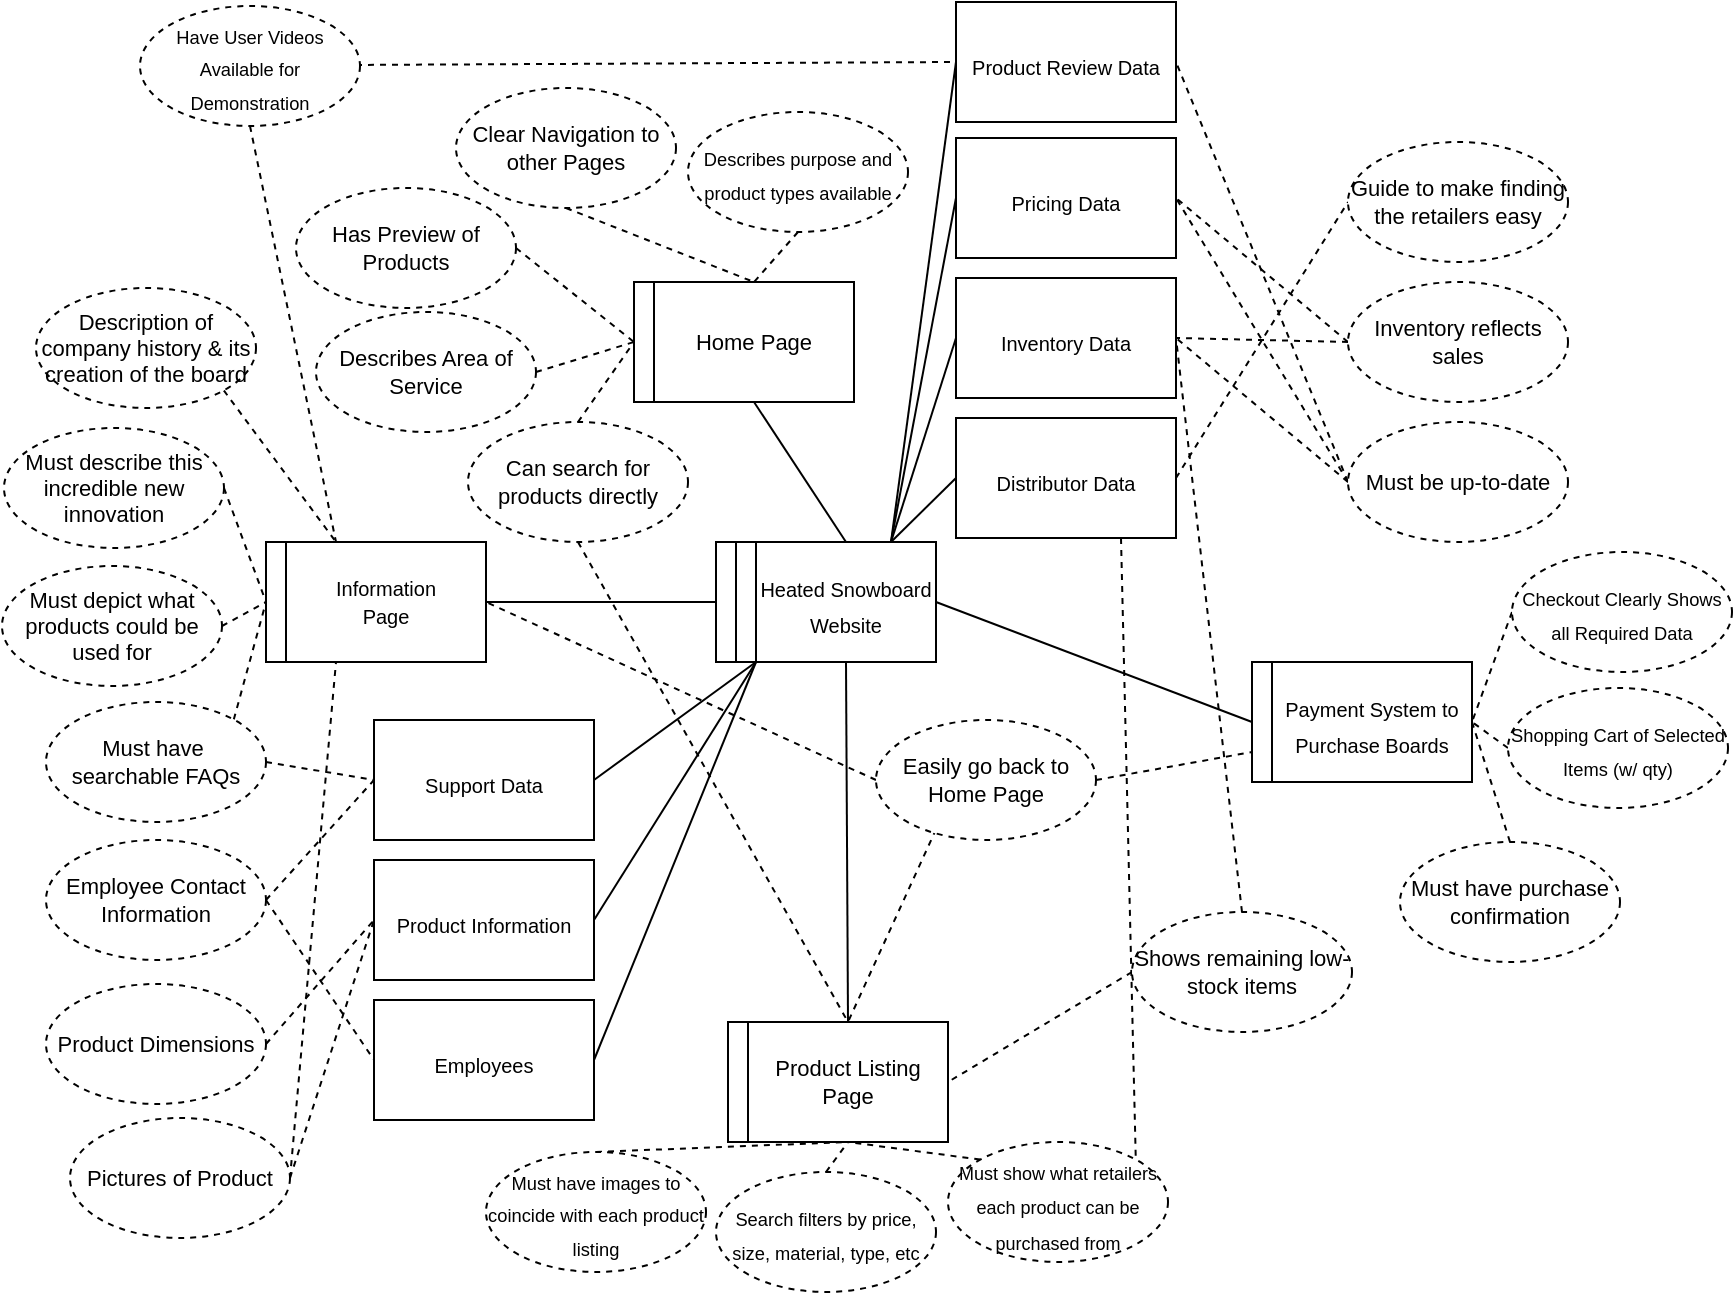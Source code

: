 <mxfile version="26.0.15">
  <diagram name="Page-1" id="lr8_SzBzBFHJfPRDEAPD">
    <mxGraphModel grid="1" page="1" gridSize="10" guides="1" tooltips="1" connect="1" arrows="1" fold="1" pageScale="1" pageWidth="1100" pageHeight="850" math="0" shadow="0">
      <root>
        <mxCell id="0" />
        <mxCell id="1" parent="0" />
        <mxCell id="k-zIVktK9qm5t0gEnDsm-25" style="edgeStyle=none;shape=connector;rounded=1;orthogonalLoop=1;jettySize=auto;html=1;exitX=1;exitY=0.5;exitDx=0;exitDy=0;entryX=0;entryY=0.75;entryDx=0;entryDy=0;strokeColor=default;align=center;verticalAlign=middle;fontFamily=Helvetica;fontSize=11;fontColor=default;labelBackgroundColor=default;startFill=0;endArrow=none;dashed=1;" edge="1" parent="1" source="k-zIVktK9qm5t0gEnDsm-23" target="_MLW9OprekjvhdU2Xitj-36">
          <mxGeometry relative="1" as="geometry" />
        </mxCell>
        <mxCell id="k-zIVktK9qm5t0gEnDsm-26" style="edgeStyle=none;shape=connector;rounded=1;orthogonalLoop=1;jettySize=auto;html=1;exitX=0.5;exitY=0;exitDx=0;exitDy=0;entryX=0.5;entryY=0;entryDx=0;entryDy=0;strokeColor=default;align=center;verticalAlign=middle;fontFamily=Helvetica;fontSize=11;fontColor=default;labelBackgroundColor=default;startFill=0;endArrow=none;dashed=1;" edge="1" parent="1" source="k-zIVktK9qm5t0gEnDsm-23" target="_MLW9OprekjvhdU2Xitj-61">
          <mxGeometry relative="1" as="geometry" />
        </mxCell>
        <mxCell id="_MLW9OprekjvhdU2Xitj-11" value="" style="group" vertex="1" connectable="0" parent="1">
          <mxGeometry x="450" y="385" width="110" height="60" as="geometry" />
        </mxCell>
        <mxCell id="_MLW9OprekjvhdU2Xitj-12" value="" style="rounded=0;whiteSpace=wrap;html=1;" vertex="1" parent="_MLW9OprekjvhdU2Xitj-11">
          <mxGeometry width="110" height="60" as="geometry" />
        </mxCell>
        <mxCell id="_MLW9OprekjvhdU2Xitj-13" value="" style="endArrow=none;html=1;rounded=0;entryX=0.102;entryY=0.006;entryDx=0;entryDy=0;entryPerimeter=0;exitX=0.102;exitY=1.001;exitDx=0;exitDy=0;exitPerimeter=0;" edge="1" parent="_MLW9OprekjvhdU2Xitj-11">
          <mxGeometry width="50" height="50" relative="1" as="geometry">
            <mxPoint x="10.0" y="59.7" as="sourcePoint" />
            <mxPoint x="10.0" as="targetPoint" />
          </mxGeometry>
        </mxCell>
        <mxCell id="_MLW9OprekjvhdU2Xitj-14" value="" style="endArrow=none;html=1;rounded=0;entryX=0.102;entryY=0.006;entryDx=0;entryDy=0;entryPerimeter=0;exitX=0.102;exitY=1.001;exitDx=0;exitDy=0;exitPerimeter=0;" edge="1" parent="_MLW9OprekjvhdU2Xitj-11">
          <mxGeometry width="50" height="50" relative="1" as="geometry">
            <mxPoint x="20" y="60.0" as="sourcePoint" />
            <mxPoint x="20" y="0.3" as="targetPoint" />
          </mxGeometry>
        </mxCell>
        <mxCell id="_MLW9OprekjvhdU2Xitj-15" value="&lt;sub&gt;Heated Snowboard Website&lt;/sub&gt;" style="rounded=0;whiteSpace=wrap;html=1;" vertex="1" parent="_MLW9OprekjvhdU2Xitj-11">
          <mxGeometry x="20" width="90" height="60" as="geometry" />
        </mxCell>
        <mxCell id="_MLW9OprekjvhdU2Xitj-27" value="&lt;sub&gt;Inventory Data&lt;/sub&gt;" style="whiteSpace=wrap;html=1;" vertex="1" parent="1">
          <mxGeometry x="570" y="253" width="110" height="60" as="geometry" />
        </mxCell>
        <mxCell id="_MLW9OprekjvhdU2Xitj-41" style="edgeStyle=none;shape=connector;rounded=1;orthogonalLoop=1;jettySize=auto;html=1;exitX=0;exitY=0.5;exitDx=0;exitDy=0;entryX=0.75;entryY=0;entryDx=0;entryDy=0;strokeColor=default;align=center;verticalAlign=middle;fontFamily=Helvetica;fontSize=11;fontColor=default;labelBackgroundColor=default;startFill=0;endArrow=none;" edge="1" parent="1" source="_MLW9OprekjvhdU2Xitj-28" target="_MLW9OprekjvhdU2Xitj-15">
          <mxGeometry relative="1" as="geometry" />
        </mxCell>
        <mxCell id="_MLW9OprekjvhdU2Xitj-28" value="&lt;sub&gt;Pricing Data&lt;/sub&gt;" style="whiteSpace=wrap;html=1;" vertex="1" parent="1">
          <mxGeometry x="570" y="183" width="110" height="60" as="geometry" />
        </mxCell>
        <mxCell id="_MLW9OprekjvhdU2Xitj-42" style="edgeStyle=none;shape=connector;rounded=1;orthogonalLoop=1;jettySize=auto;html=1;exitX=0;exitY=0.5;exitDx=0;exitDy=0;strokeColor=default;align=center;verticalAlign=middle;fontFamily=Helvetica;fontSize=11;fontColor=default;labelBackgroundColor=default;startFill=0;endArrow=none;entryX=0.75;entryY=0;entryDx=0;entryDy=0;" edge="1" parent="1" source="_MLW9OprekjvhdU2Xitj-29" target="_MLW9OprekjvhdU2Xitj-15">
          <mxGeometry relative="1" as="geometry">
            <mxPoint x="500" y="305" as="targetPoint" />
          </mxGeometry>
        </mxCell>
        <mxCell id="k-zIVktK9qm5t0gEnDsm-35" style="edgeStyle=none;shape=connector;rounded=1;orthogonalLoop=1;jettySize=auto;html=1;exitX=1;exitY=0.5;exitDx=0;exitDy=0;entryX=0;entryY=0.5;entryDx=0;entryDy=0;dashed=1;strokeColor=default;align=center;verticalAlign=middle;fontFamily=Helvetica;fontSize=11;fontColor=default;labelBackgroundColor=default;startFill=0;endArrow=none;" edge="1" parent="1" source="_MLW9OprekjvhdU2Xitj-29" target="k-zIVktK9qm5t0gEnDsm-34">
          <mxGeometry relative="1" as="geometry" />
        </mxCell>
        <mxCell id="A1eDE73XjAWr7Try5UQF-4" style="edgeStyle=none;shape=connector;rounded=1;orthogonalLoop=1;jettySize=auto;html=1;exitX=0.75;exitY=1;exitDx=0;exitDy=0;entryX=1;entryY=0;entryDx=0;entryDy=0;dashed=1;strokeColor=default;align=center;verticalAlign=middle;fontFamily=Helvetica;fontSize=11;fontColor=default;labelBackgroundColor=default;startFill=0;endArrow=none;" edge="1" parent="1" source="_MLW9OprekjvhdU2Xitj-29" target="A1eDE73XjAWr7Try5UQF-1">
          <mxGeometry relative="1" as="geometry" />
        </mxCell>
        <mxCell id="_MLW9OprekjvhdU2Xitj-29" value="&lt;sub&gt;Distributor Data&lt;/sub&gt;" style="whiteSpace=wrap;html=1;" vertex="1" parent="1">
          <mxGeometry x="570" y="323" width="110" height="60" as="geometry" />
        </mxCell>
        <mxCell id="_MLW9OprekjvhdU2Xitj-43" style="edgeStyle=none;shape=connector;rounded=1;orthogonalLoop=1;jettySize=auto;html=1;exitX=0;exitY=0.5;exitDx=0;exitDy=0;strokeColor=default;align=center;verticalAlign=middle;fontFamily=Helvetica;fontSize=11;fontColor=default;labelBackgroundColor=default;startFill=0;endArrow=none;entryX=0.75;entryY=0;entryDx=0;entryDy=0;" edge="1" parent="1" source="_MLW9OprekjvhdU2Xitj-30" target="_MLW9OprekjvhdU2Xitj-15">
          <mxGeometry relative="1" as="geometry">
            <mxPoint x="510" y="365" as="targetPoint" />
          </mxGeometry>
        </mxCell>
        <mxCell id="_MLW9OprekjvhdU2Xitj-30" value="&lt;sub&gt;Product Review Data&lt;/sub&gt;" style="whiteSpace=wrap;html=1;" vertex="1" parent="1">
          <mxGeometry x="570" y="115" width="110" height="60" as="geometry" />
        </mxCell>
        <mxCell id="_MLW9OprekjvhdU2Xitj-44" style="edgeStyle=none;shape=connector;rounded=1;orthogonalLoop=1;jettySize=auto;html=1;exitX=1;exitY=0.5;exitDx=0;exitDy=0;entryX=0;entryY=1;entryDx=0;entryDy=0;strokeColor=default;align=center;verticalAlign=middle;fontFamily=Helvetica;fontSize=11;fontColor=default;labelBackgroundColor=default;startFill=0;endArrow=none;" edge="1" parent="1" source="_MLW9OprekjvhdU2Xitj-31" target="_MLW9OprekjvhdU2Xitj-15">
          <mxGeometry relative="1" as="geometry" />
        </mxCell>
        <mxCell id="_MLW9OprekjvhdU2Xitj-31" value="&lt;sub&gt;Employees&lt;/sub&gt;" style="whiteSpace=wrap;html=1;" vertex="1" parent="1">
          <mxGeometry x="279" y="614" width="110" height="60" as="geometry" />
        </mxCell>
        <mxCell id="_MLW9OprekjvhdU2Xitj-64" style="edgeStyle=none;shape=connector;rounded=1;orthogonalLoop=1;jettySize=auto;html=1;exitX=1;exitY=0.5;exitDx=0;exitDy=0;entryX=0;entryY=1;entryDx=0;entryDy=0;strokeColor=default;align=center;verticalAlign=middle;fontFamily=Helvetica;fontSize=11;fontColor=default;labelBackgroundColor=default;startFill=0;endArrow=none;" edge="1" parent="1" source="_MLW9OprekjvhdU2Xitj-32" target="_MLW9OprekjvhdU2Xitj-15">
          <mxGeometry relative="1" as="geometry" />
        </mxCell>
        <mxCell id="_MLW9OprekjvhdU2Xitj-32" value="&lt;sub&gt;Product Information&lt;/sub&gt;" style="whiteSpace=wrap;html=1;" vertex="1" parent="1">
          <mxGeometry x="279" y="544" width="110" height="60" as="geometry" />
        </mxCell>
        <mxCell id="_MLW9OprekjvhdU2Xitj-65" style="edgeStyle=none;shape=connector;rounded=1;orthogonalLoop=1;jettySize=auto;html=1;exitX=1;exitY=0.5;exitDx=0;exitDy=0;entryX=0;entryY=1;entryDx=0;entryDy=0;strokeColor=default;align=center;verticalAlign=middle;fontFamily=Helvetica;fontSize=11;fontColor=default;labelBackgroundColor=default;startFill=0;endArrow=none;" edge="1" parent="1" source="_MLW9OprekjvhdU2Xitj-33" target="_MLW9OprekjvhdU2Xitj-15">
          <mxGeometry relative="1" as="geometry" />
        </mxCell>
        <mxCell id="_MLW9OprekjvhdU2Xitj-33" value="&lt;sub&gt;Support Data&lt;/sub&gt;" style="whiteSpace=wrap;html=1;" vertex="1" parent="1">
          <mxGeometry x="279" y="474" width="110" height="60" as="geometry" />
        </mxCell>
        <mxCell id="_MLW9OprekjvhdU2Xitj-35" value="" style="group" vertex="1" connectable="0" parent="1">
          <mxGeometry x="718" y="445" width="110" height="60" as="geometry" />
        </mxCell>
        <mxCell id="_MLW9OprekjvhdU2Xitj-36" value="" style="rounded=0;whiteSpace=wrap;html=1;" vertex="1" parent="_MLW9OprekjvhdU2Xitj-35">
          <mxGeometry width="110" height="60" as="geometry" />
        </mxCell>
        <mxCell id="_MLW9OprekjvhdU2Xitj-37" value="" style="endArrow=none;html=1;rounded=0;entryX=0.102;entryY=0.006;entryDx=0;entryDy=0;entryPerimeter=0;exitX=0.102;exitY=1.001;exitDx=0;exitDy=0;exitPerimeter=0;" edge="1" parent="_MLW9OprekjvhdU2Xitj-35">
          <mxGeometry width="50" height="50" relative="1" as="geometry">
            <mxPoint x="10.0" y="59.7" as="sourcePoint" />
            <mxPoint x="10.0" as="targetPoint" />
          </mxGeometry>
        </mxCell>
        <mxCell id="_MLW9OprekjvhdU2Xitj-38" value="&lt;sub&gt;Payment System to Purchase Boards&lt;/sub&gt;" style="whiteSpace=wrap;html=1;" vertex="1" parent="_MLW9OprekjvhdU2Xitj-35">
          <mxGeometry x="10" width="100" height="60" as="geometry" />
        </mxCell>
        <mxCell id="_MLW9OprekjvhdU2Xitj-40" style="shape=connector;rounded=1;orthogonalLoop=1;jettySize=auto;html=1;exitX=0.75;exitY=0;exitDx=0;exitDy=0;entryX=0;entryY=0.5;entryDx=0;entryDy=0;strokeColor=default;align=center;verticalAlign=middle;fontFamily=Helvetica;fontSize=11;fontColor=default;labelBackgroundColor=default;startFill=0;endArrow=none;" edge="1" parent="1" source="_MLW9OprekjvhdU2Xitj-15" target="_MLW9OprekjvhdU2Xitj-27">
          <mxGeometry relative="1" as="geometry" />
        </mxCell>
        <mxCell id="_MLW9OprekjvhdU2Xitj-46" value="" style="group;fontFamily=Helvetica;fontSize=11;fontColor=default;labelBackgroundColor=default;" vertex="1" connectable="0" parent="1">
          <mxGeometry x="225" y="385" width="110" height="60" as="geometry" />
        </mxCell>
        <mxCell id="_MLW9OprekjvhdU2Xitj-47" value="" style="rounded=0;whiteSpace=wrap;html=1;fontFamily=Helvetica;fontSize=11;fontColor=default;labelBackgroundColor=default;" vertex="1" parent="_MLW9OprekjvhdU2Xitj-46">
          <mxGeometry width="110" height="60" as="geometry" />
        </mxCell>
        <mxCell id="_MLW9OprekjvhdU2Xitj-48" value="" style="endArrow=none;html=1;rounded=0;entryX=0.102;entryY=0.006;entryDx=0;entryDy=0;entryPerimeter=0;exitX=0.102;exitY=1.001;exitDx=0;exitDy=0;exitPerimeter=0;strokeColor=default;align=center;verticalAlign=middle;fontFamily=Helvetica;fontSize=11;fontColor=default;labelBackgroundColor=default;" edge="1" parent="_MLW9OprekjvhdU2Xitj-46">
          <mxGeometry width="50" height="50" relative="1" as="geometry">
            <mxPoint x="10.0" y="59.7" as="sourcePoint" />
            <mxPoint x="10.0" as="targetPoint" />
          </mxGeometry>
        </mxCell>
        <mxCell id="_MLW9OprekjvhdU2Xitj-49" value="&lt;div&gt;&lt;font size=&quot;1&quot;&gt;Information&lt;/font&gt;&lt;/div&gt;&lt;div&gt;&lt;font size=&quot;1&quot;&gt;Page&lt;/font&gt;&lt;/div&gt;" style="whiteSpace=wrap;html=1;fontFamily=Helvetica;fontSize=11;fontColor=default;labelBackgroundColor=default;" vertex="1" parent="_MLW9OprekjvhdU2Xitj-46">
          <mxGeometry x="10" width="100" height="60" as="geometry" />
        </mxCell>
        <mxCell id="_MLW9OprekjvhdU2Xitj-45" style="edgeStyle=none;shape=connector;rounded=1;orthogonalLoop=1;jettySize=auto;html=1;exitX=0;exitY=0.5;exitDx=0;exitDy=0;strokeColor=default;align=center;verticalAlign=middle;fontFamily=Helvetica;fontSize=11;fontColor=default;labelBackgroundColor=default;startFill=0;endArrow=none;entryX=1;entryY=0.5;entryDx=0;entryDy=0;" edge="1" parent="1" source="_MLW9OprekjvhdU2Xitj-12" target="_MLW9OprekjvhdU2Xitj-49">
          <mxGeometry relative="1" as="geometry">
            <mxPoint x="180" y="415.333" as="targetPoint" />
          </mxGeometry>
        </mxCell>
        <mxCell id="_MLW9OprekjvhdU2Xitj-54" value="" style="group;fontFamily=Helvetica;fontSize=11;fontColor=default;labelBackgroundColor=default;" vertex="1" connectable="0" parent="1">
          <mxGeometry x="409" y="255" width="110" height="60" as="geometry" />
        </mxCell>
        <mxCell id="_MLW9OprekjvhdU2Xitj-55" value="" style="rounded=0;whiteSpace=wrap;html=1;fontFamily=Helvetica;fontSize=11;fontColor=default;labelBackgroundColor=default;" vertex="1" parent="_MLW9OprekjvhdU2Xitj-54">
          <mxGeometry width="110" height="60" as="geometry" />
        </mxCell>
        <mxCell id="_MLW9OprekjvhdU2Xitj-56" value="" style="endArrow=none;html=1;rounded=0;entryX=0.102;entryY=0.006;entryDx=0;entryDy=0;entryPerimeter=0;exitX=0.102;exitY=1.001;exitDx=0;exitDy=0;exitPerimeter=0;strokeColor=default;align=center;verticalAlign=middle;fontFamily=Helvetica;fontSize=11;fontColor=default;labelBackgroundColor=default;" edge="1" parent="_MLW9OprekjvhdU2Xitj-54">
          <mxGeometry width="50" height="50" relative="1" as="geometry">
            <mxPoint x="10.0" y="59.7" as="sourcePoint" />
            <mxPoint x="10.0" as="targetPoint" />
          </mxGeometry>
        </mxCell>
        <mxCell id="_MLW9OprekjvhdU2Xitj-57" value="Home Page" style="whiteSpace=wrap;html=1;fontFamily=Helvetica;fontSize=11;fontColor=default;labelBackgroundColor=default;" vertex="1" parent="_MLW9OprekjvhdU2Xitj-54">
          <mxGeometry x="10" width="100" height="60" as="geometry" />
        </mxCell>
        <mxCell id="_MLW9OprekjvhdU2Xitj-58" value="" style="group;fontFamily=Helvetica;fontSize=11;fontColor=default;labelBackgroundColor=default;fillColor=none;fillStyle=solid;" vertex="1" connectable="0" parent="1">
          <mxGeometry x="456" y="625" width="110" height="60" as="geometry" />
        </mxCell>
        <mxCell id="_MLW9OprekjvhdU2Xitj-59" value="" style="rounded=0;whiteSpace=wrap;html=1;fontFamily=Helvetica;fontSize=11;fontColor=default;labelBackgroundColor=default;" vertex="1" parent="_MLW9OprekjvhdU2Xitj-58">
          <mxGeometry width="110" height="60" as="geometry" />
        </mxCell>
        <mxCell id="_MLW9OprekjvhdU2Xitj-60" value="" style="endArrow=none;html=1;rounded=0;entryX=0.102;entryY=0.006;entryDx=0;entryDy=0;entryPerimeter=0;exitX=0.102;exitY=1.001;exitDx=0;exitDy=0;exitPerimeter=0;strokeColor=default;align=center;verticalAlign=middle;fontFamily=Helvetica;fontSize=11;fontColor=default;labelBackgroundColor=default;" edge="1" parent="_MLW9OprekjvhdU2Xitj-58">
          <mxGeometry width="50" height="50" relative="1" as="geometry">
            <mxPoint x="10.0" y="59.7" as="sourcePoint" />
            <mxPoint x="10.0" as="targetPoint" />
          </mxGeometry>
        </mxCell>
        <mxCell id="_MLW9OprekjvhdU2Xitj-61" value="&lt;div&gt;Product Listing&lt;/div&gt;&lt;div&gt;Page&lt;/div&gt;" style="whiteSpace=wrap;html=1;fontFamily=Helvetica;fontSize=11;fontColor=default;labelBackgroundColor=default;fillColor=none;" vertex="1" parent="_MLW9OprekjvhdU2Xitj-58">
          <mxGeometry x="10" width="100" height="60" as="geometry" />
        </mxCell>
        <mxCell id="_MLW9OprekjvhdU2Xitj-62" style="edgeStyle=none;shape=connector;rounded=1;orthogonalLoop=1;jettySize=auto;html=1;exitX=0.5;exitY=0;exitDx=0;exitDy=0;entryX=0.5;entryY=1;entryDx=0;entryDy=0;strokeColor=default;align=center;verticalAlign=middle;fontFamily=Helvetica;fontSize=11;fontColor=default;labelBackgroundColor=default;startFill=0;endArrow=none;" edge="1" parent="1" source="_MLW9OprekjvhdU2Xitj-61" target="_MLW9OprekjvhdU2Xitj-15">
          <mxGeometry relative="1" as="geometry" />
        </mxCell>
        <mxCell id="_MLW9OprekjvhdU2Xitj-63" style="edgeStyle=none;shape=connector;rounded=1;orthogonalLoop=1;jettySize=auto;html=1;exitX=0.5;exitY=1;exitDx=0;exitDy=0;entryX=0.5;entryY=0;entryDx=0;entryDy=0;strokeColor=default;align=center;verticalAlign=middle;fontFamily=Helvetica;fontSize=11;fontColor=default;labelBackgroundColor=default;startFill=0;endArrow=none;" edge="1" parent="1" source="_MLW9OprekjvhdU2Xitj-57" target="_MLW9OprekjvhdU2Xitj-15">
          <mxGeometry relative="1" as="geometry" />
        </mxCell>
        <mxCell id="_MLW9OprekjvhdU2Xitj-67" style="edgeStyle=none;shape=connector;rounded=1;orthogonalLoop=1;jettySize=auto;html=1;exitX=0;exitY=0.5;exitDx=0;exitDy=0;entryX=1;entryY=0.5;entryDx=0;entryDy=0;strokeColor=default;align=center;verticalAlign=middle;fontFamily=Helvetica;fontSize=11;fontColor=default;labelBackgroundColor=default;startFill=0;endArrow=none;" edge="1" parent="1" source="_MLW9OprekjvhdU2Xitj-36" target="_MLW9OprekjvhdU2Xitj-15">
          <mxGeometry relative="1" as="geometry" />
        </mxCell>
        <mxCell id="k-zIVktK9qm5t0gEnDsm-4" style="edgeStyle=none;shape=connector;rounded=1;orthogonalLoop=1;jettySize=auto;html=1;exitX=1;exitY=0.5;exitDx=0;exitDy=0;entryX=0;entryY=0.5;entryDx=0;entryDy=0;strokeColor=default;align=center;verticalAlign=middle;fontFamily=Helvetica;fontSize=11;fontColor=default;labelBackgroundColor=default;startFill=0;endArrow=none;dashed=1;" edge="1" parent="1" source="k-zIVktK9qm5t0gEnDsm-1" target="_MLW9OprekjvhdU2Xitj-32">
          <mxGeometry relative="1" as="geometry" />
        </mxCell>
        <mxCell id="k-zIVktK9qm5t0gEnDsm-59" style="edgeStyle=none;shape=connector;rounded=1;orthogonalLoop=1;jettySize=auto;html=1;exitX=1;exitY=0.5;exitDx=0;exitDy=0;entryX=0.25;entryY=1;entryDx=0;entryDy=0;dashed=1;strokeColor=default;align=center;verticalAlign=middle;fontFamily=Helvetica;fontSize=11;fontColor=default;labelBackgroundColor=default;startFill=0;endArrow=none;" edge="1" parent="1" source="k-zIVktK9qm5t0gEnDsm-1" target="_MLW9OprekjvhdU2Xitj-49">
          <mxGeometry relative="1" as="geometry" />
        </mxCell>
        <mxCell id="k-zIVktK9qm5t0gEnDsm-1" value="Pictures of Product" style="ellipse;whiteSpace=wrap;html=1;dashed=1;fontFamily=Helvetica;fontSize=11;fontColor=default;labelBackgroundColor=none;" vertex="1" parent="1">
          <mxGeometry x="127" y="673" width="110" height="60" as="geometry" />
        </mxCell>
        <mxCell id="k-zIVktK9qm5t0gEnDsm-3" style="edgeStyle=none;shape=connector;rounded=1;orthogonalLoop=1;jettySize=auto;html=1;exitX=0;exitY=0.5;exitDx=0;exitDy=0;entryX=0;entryY=0.5;entryDx=0;entryDy=0;strokeColor=default;align=center;verticalAlign=middle;fontFamily=Helvetica;fontSize=11;fontColor=default;labelBackgroundColor=default;startFill=0;endArrow=none;dashed=1;" edge="1" parent="1" source="k-zIVktK9qm5t0gEnDsm-2" target="_MLW9OprekjvhdU2Xitj-30">
          <mxGeometry relative="1" as="geometry" />
        </mxCell>
        <mxCell id="k-zIVktK9qm5t0gEnDsm-57" style="edgeStyle=none;shape=connector;rounded=1;orthogonalLoop=1;jettySize=auto;html=1;exitX=0.5;exitY=1;exitDx=0;exitDy=0;entryX=0.25;entryY=0;entryDx=0;entryDy=0;dashed=1;strokeColor=default;align=center;verticalAlign=middle;fontFamily=Helvetica;fontSize=11;fontColor=default;labelBackgroundColor=default;startFill=0;endArrow=none;" edge="1" parent="1" source="k-zIVktK9qm5t0gEnDsm-2" target="_MLW9OprekjvhdU2Xitj-49">
          <mxGeometry relative="1" as="geometry" />
        </mxCell>
        <mxCell id="k-zIVktK9qm5t0gEnDsm-2" value="&lt;sub&gt;Have User Videos Available for Demonstration&lt;/sub&gt;" style="ellipse;whiteSpace=wrap;html=1;dashed=1;fontFamily=Helvetica;fontSize=11;fontColor=default;labelBackgroundColor=none;" vertex="1" parent="1">
          <mxGeometry x="162" y="117" width="110" height="60" as="geometry" />
        </mxCell>
        <mxCell id="k-zIVktK9qm5t0gEnDsm-7" style="edgeStyle=none;shape=connector;rounded=1;orthogonalLoop=1;jettySize=auto;html=1;exitX=1;exitY=0.5;exitDx=0;exitDy=0;entryX=0;entryY=0.5;entryDx=0;entryDy=0;strokeColor=default;align=center;verticalAlign=middle;fontFamily=Helvetica;fontSize=11;fontColor=default;labelBackgroundColor=default;startFill=0;endArrow=none;dashed=1;" edge="1" parent="1" source="k-zIVktK9qm5t0gEnDsm-5" target="_MLW9OprekjvhdU2Xitj-32">
          <mxGeometry relative="1" as="geometry" />
        </mxCell>
        <mxCell id="k-zIVktK9qm5t0gEnDsm-5" value="Product Dimensions" style="ellipse;whiteSpace=wrap;html=1;dashed=1;fontFamily=Helvetica;fontSize=11;fontColor=default;labelBackgroundColor=none;" vertex="1" parent="1">
          <mxGeometry x="115" y="606" width="110" height="60" as="geometry" />
        </mxCell>
        <mxCell id="k-zIVktK9qm5t0gEnDsm-9" style="edgeStyle=none;shape=connector;rounded=1;orthogonalLoop=1;jettySize=auto;html=1;exitX=0;exitY=0.5;exitDx=0;exitDy=0;entryX=1;entryY=0.5;entryDx=0;entryDy=0;strokeColor=default;align=center;verticalAlign=middle;fontFamily=Helvetica;fontSize=11;fontColor=default;labelBackgroundColor=default;startFill=0;endArrow=none;dashed=1;" edge="1" parent="1" source="k-zIVktK9qm5t0gEnDsm-8" target="_MLW9OprekjvhdU2Xitj-27">
          <mxGeometry relative="1" as="geometry" />
        </mxCell>
        <mxCell id="k-zIVktK9qm5t0gEnDsm-16" style="edgeStyle=none;shape=connector;rounded=1;orthogonalLoop=1;jettySize=auto;html=1;exitX=0;exitY=0.5;exitDx=0;exitDy=0;entryX=1;entryY=0.5;entryDx=0;entryDy=0;strokeColor=default;align=center;verticalAlign=middle;fontFamily=Helvetica;fontSize=11;fontColor=default;labelBackgroundColor=default;startFill=0;endArrow=none;dashed=1;" edge="1" parent="1" source="k-zIVktK9qm5t0gEnDsm-8" target="_MLW9OprekjvhdU2Xitj-28">
          <mxGeometry relative="1" as="geometry" />
        </mxCell>
        <mxCell id="k-zIVktK9qm5t0gEnDsm-17" style="edgeStyle=none;shape=connector;rounded=1;orthogonalLoop=1;jettySize=auto;html=1;exitX=0;exitY=0.5;exitDx=0;exitDy=0;entryX=1;entryY=0.5;entryDx=0;entryDy=0;strokeColor=default;align=center;verticalAlign=middle;fontFamily=Helvetica;fontSize=11;fontColor=default;labelBackgroundColor=default;startFill=0;endArrow=none;dashed=1;" edge="1" parent="1" source="k-zIVktK9qm5t0gEnDsm-8" target="_MLW9OprekjvhdU2Xitj-30">
          <mxGeometry relative="1" as="geometry" />
        </mxCell>
        <mxCell id="k-zIVktK9qm5t0gEnDsm-8" value="Must be up-to-date" style="ellipse;whiteSpace=wrap;html=1;dashed=1;fontFamily=Helvetica;fontSize=11;fontColor=default;labelBackgroundColor=none;" vertex="1" parent="1">
          <mxGeometry x="766" y="325" width="110" height="60" as="geometry" />
        </mxCell>
        <mxCell id="k-zIVktK9qm5t0gEnDsm-11" style="edgeStyle=none;shape=connector;rounded=1;orthogonalLoop=1;jettySize=auto;html=1;exitX=1;exitY=0.5;exitDx=0;exitDy=0;entryX=0;entryY=0.5;entryDx=0;entryDy=0;strokeColor=default;align=center;verticalAlign=middle;fontFamily=Helvetica;fontSize=11;fontColor=default;labelBackgroundColor=default;startFill=0;endArrow=none;dashed=1;" edge="1" parent="1" source="k-zIVktK9qm5t0gEnDsm-10" target="_MLW9OprekjvhdU2Xitj-33">
          <mxGeometry relative="1" as="geometry" />
        </mxCell>
        <mxCell id="k-zIVktK9qm5t0gEnDsm-58" style="edgeStyle=none;shape=connector;rounded=1;orthogonalLoop=1;jettySize=auto;html=1;exitX=1;exitY=0;exitDx=0;exitDy=0;entryX=0;entryY=0.5;entryDx=0;entryDy=0;dashed=1;strokeColor=default;align=center;verticalAlign=middle;fontFamily=Helvetica;fontSize=11;fontColor=default;labelBackgroundColor=default;startFill=0;endArrow=none;" edge="1" parent="1" source="k-zIVktK9qm5t0gEnDsm-10" target="_MLW9OprekjvhdU2Xitj-47">
          <mxGeometry relative="1" as="geometry" />
        </mxCell>
        <mxCell id="k-zIVktK9qm5t0gEnDsm-10" value="&lt;div&gt;Must have&amp;nbsp;&lt;/div&gt;&lt;div&gt;searchable FAQs&lt;/div&gt;" style="ellipse;whiteSpace=wrap;html=1;dashed=1;fontFamily=Helvetica;fontSize=11;fontColor=default;labelBackgroundColor=none;" vertex="1" parent="1">
          <mxGeometry x="115" y="465" width="110" height="60" as="geometry" />
        </mxCell>
        <mxCell id="k-zIVktK9qm5t0gEnDsm-13" style="edgeStyle=none;shape=connector;rounded=1;orthogonalLoop=1;jettySize=auto;html=1;exitX=0;exitY=0.5;exitDx=0;exitDy=0;entryX=1;entryY=0.5;entryDx=0;entryDy=0;strokeColor=default;align=center;verticalAlign=middle;fontFamily=Helvetica;fontSize=11;fontColor=default;labelBackgroundColor=default;startFill=0;endArrow=none;dashed=1;" edge="1" parent="1" source="k-zIVktK9qm5t0gEnDsm-12" target="_MLW9OprekjvhdU2Xitj-38">
          <mxGeometry relative="1" as="geometry" />
        </mxCell>
        <mxCell id="k-zIVktK9qm5t0gEnDsm-12" value="&lt;sub&gt;Shopping Cart of Selected Items (w/ qty)&lt;/sub&gt;" style="ellipse;whiteSpace=wrap;html=1;dashed=1;fontFamily=Helvetica;fontSize=11;fontColor=default;labelBackgroundColor=none;" vertex="1" parent="1">
          <mxGeometry x="846" y="458" width="110" height="60" as="geometry" />
        </mxCell>
        <mxCell id="k-zIVktK9qm5t0gEnDsm-15" style="edgeStyle=none;shape=connector;rounded=1;orthogonalLoop=1;jettySize=auto;html=1;exitX=0;exitY=0.5;exitDx=0;exitDy=0;entryX=1;entryY=0.5;entryDx=0;entryDy=0;strokeColor=default;align=center;verticalAlign=middle;fontFamily=Helvetica;fontSize=11;fontColor=default;labelBackgroundColor=default;startFill=0;endArrow=none;dashed=1;" edge="1" parent="1" source="k-zIVktK9qm5t0gEnDsm-14" target="_MLW9OprekjvhdU2Xitj-38">
          <mxGeometry relative="1" as="geometry" />
        </mxCell>
        <mxCell id="k-zIVktK9qm5t0gEnDsm-14" value="&lt;sub&gt;Checkout Clearly Shows all Required Data&lt;/sub&gt;" style="ellipse;whiteSpace=wrap;html=1;dashed=1;fontFamily=Helvetica;fontSize=11;fontColor=default;labelBackgroundColor=none;" vertex="1" parent="1">
          <mxGeometry x="848" y="390" width="110" height="60" as="geometry" />
        </mxCell>
        <mxCell id="k-zIVktK9qm5t0gEnDsm-19" style="edgeStyle=none;shape=connector;rounded=1;orthogonalLoop=1;jettySize=auto;html=1;exitX=0;exitY=0.5;exitDx=0;exitDy=0;entryX=1;entryY=0.5;entryDx=0;entryDy=0;strokeColor=default;align=center;verticalAlign=middle;fontFamily=Helvetica;fontSize=11;fontColor=default;labelBackgroundColor=default;startFill=0;endArrow=none;dashed=1;" edge="1" parent="1" source="k-zIVktK9qm5t0gEnDsm-18" target="_MLW9OprekjvhdU2Xitj-61">
          <mxGeometry relative="1" as="geometry" />
        </mxCell>
        <mxCell id="k-zIVktK9qm5t0gEnDsm-20" style="edgeStyle=none;shape=connector;rounded=1;orthogonalLoop=1;jettySize=auto;html=1;exitX=0.5;exitY=0;exitDx=0;exitDy=0;entryX=1;entryY=0.5;entryDx=0;entryDy=0;strokeColor=default;align=center;verticalAlign=middle;fontFamily=Helvetica;fontSize=11;fontColor=default;labelBackgroundColor=default;startFill=0;endArrow=none;dashed=1;" edge="1" parent="1" source="k-zIVktK9qm5t0gEnDsm-18" target="_MLW9OprekjvhdU2Xitj-27">
          <mxGeometry relative="1" as="geometry" />
        </mxCell>
        <mxCell id="k-zIVktK9qm5t0gEnDsm-18" value="Shows remaining low-stock items" style="ellipse;whiteSpace=wrap;html=1;dashed=1;fontFamily=Helvetica;fontSize=11;fontColor=default;labelBackgroundColor=none;" vertex="1" parent="1">
          <mxGeometry x="658" y="570" width="110" height="60" as="geometry" />
        </mxCell>
        <mxCell id="k-zIVktK9qm5t0gEnDsm-22" style="edgeStyle=none;shape=connector;rounded=1;orthogonalLoop=1;jettySize=auto;html=1;exitX=0.5;exitY=1;exitDx=0;exitDy=0;entryX=0.5;entryY=0;entryDx=0;entryDy=0;strokeColor=default;align=center;verticalAlign=middle;fontFamily=Helvetica;fontSize=11;fontColor=default;labelBackgroundColor=default;startFill=0;endArrow=none;dashed=1;" edge="1" parent="1" source="k-zIVktK9qm5t0gEnDsm-21" target="_MLW9OprekjvhdU2Xitj-57">
          <mxGeometry relative="1" as="geometry" />
        </mxCell>
        <mxCell id="k-zIVktK9qm5t0gEnDsm-21" value="&lt;sub&gt;Describes purpose and product types available&lt;/sub&gt;" style="ellipse;whiteSpace=wrap;html=1;dashed=1;fontFamily=Helvetica;fontSize=11;fontColor=default;labelBackgroundColor=none;" vertex="1" parent="1">
          <mxGeometry x="436" y="170" width="110" height="60" as="geometry" />
        </mxCell>
        <mxCell id="k-zIVktK9qm5t0gEnDsm-24" style="edgeStyle=none;shape=connector;rounded=1;orthogonalLoop=1;jettySize=auto;html=1;exitX=0;exitY=0.5;exitDx=0;exitDy=0;entryX=1;entryY=0.5;entryDx=0;entryDy=0;strokeColor=default;align=center;verticalAlign=middle;fontFamily=Helvetica;fontSize=11;fontColor=default;labelBackgroundColor=default;startFill=0;endArrow=none;dashed=1;" edge="1" parent="1" source="k-zIVktK9qm5t0gEnDsm-23" target="_MLW9OprekjvhdU2Xitj-49">
          <mxGeometry relative="1" as="geometry" />
        </mxCell>
        <mxCell id="k-zIVktK9qm5t0gEnDsm-23" value="Easily go back to Home Page" style="ellipse;whiteSpace=wrap;html=1;dashed=1;fontFamily=Helvetica;fontSize=11;fontColor=default;labelBackgroundColor=none;" vertex="1" parent="1">
          <mxGeometry x="530" y="474" width="110" height="60" as="geometry" />
        </mxCell>
        <mxCell id="k-zIVktK9qm5t0gEnDsm-28" style="edgeStyle=none;shape=connector;rounded=1;orthogonalLoop=1;jettySize=auto;html=1;exitX=1;exitY=0.5;exitDx=0;exitDy=0;entryX=0;entryY=0.5;entryDx=0;entryDy=0;dashed=1;strokeColor=default;align=center;verticalAlign=middle;fontFamily=Helvetica;fontSize=11;fontColor=default;labelBackgroundColor=default;startFill=0;endArrow=none;" edge="1" parent="1" source="k-zIVktK9qm5t0gEnDsm-27" target="_MLW9OprekjvhdU2Xitj-33">
          <mxGeometry relative="1" as="geometry" />
        </mxCell>
        <mxCell id="k-zIVktK9qm5t0gEnDsm-29" style="edgeStyle=none;shape=connector;rounded=1;orthogonalLoop=1;jettySize=auto;html=1;exitX=1;exitY=0.5;exitDx=0;exitDy=0;entryX=0;entryY=0.5;entryDx=0;entryDy=0;dashed=1;strokeColor=default;align=center;verticalAlign=middle;fontFamily=Helvetica;fontSize=11;fontColor=default;labelBackgroundColor=default;startFill=0;endArrow=none;" edge="1" parent="1" source="k-zIVktK9qm5t0gEnDsm-27" target="_MLW9OprekjvhdU2Xitj-31">
          <mxGeometry relative="1" as="geometry" />
        </mxCell>
        <mxCell id="k-zIVktK9qm5t0gEnDsm-27" value="Employee Contact Information" style="ellipse;whiteSpace=wrap;html=1;dashed=1;fontFamily=Helvetica;fontSize=11;fontColor=default;labelBackgroundColor=none;" vertex="1" parent="1">
          <mxGeometry x="115" y="534" width="110" height="60" as="geometry" />
        </mxCell>
        <mxCell id="k-zIVktK9qm5t0gEnDsm-31" style="edgeStyle=none;shape=connector;rounded=1;orthogonalLoop=1;jettySize=auto;html=1;exitX=0.5;exitY=1;exitDx=0;exitDy=0;entryX=0.5;entryY=0;entryDx=0;entryDy=0;dashed=1;strokeColor=default;align=center;verticalAlign=middle;fontFamily=Helvetica;fontSize=11;fontColor=default;labelBackgroundColor=default;startFill=0;endArrow=none;" edge="1" parent="1" source="k-zIVktK9qm5t0gEnDsm-30" target="_MLW9OprekjvhdU2Xitj-57">
          <mxGeometry relative="1" as="geometry" />
        </mxCell>
        <mxCell id="k-zIVktK9qm5t0gEnDsm-30" value="Clear Navigation to other Pages" style="ellipse;whiteSpace=wrap;html=1;dashed=1;fontFamily=Helvetica;fontSize=11;fontColor=default;labelBackgroundColor=none;" vertex="1" parent="1">
          <mxGeometry x="320" y="158" width="110" height="60" as="geometry" />
        </mxCell>
        <mxCell id="k-zIVktK9qm5t0gEnDsm-33" style="edgeStyle=none;shape=connector;rounded=1;orthogonalLoop=1;jettySize=auto;html=1;exitX=1;exitY=0.5;exitDx=0;exitDy=0;entryX=0;entryY=0.5;entryDx=0;entryDy=0;dashed=1;strokeColor=default;align=center;verticalAlign=middle;fontFamily=Helvetica;fontSize=11;fontColor=default;labelBackgroundColor=default;startFill=0;endArrow=none;" edge="1" parent="1" source="k-zIVktK9qm5t0gEnDsm-32" target="_MLW9OprekjvhdU2Xitj-55">
          <mxGeometry relative="1" as="geometry" />
        </mxCell>
        <mxCell id="k-zIVktK9qm5t0gEnDsm-32" value="Has Preview of Products" style="ellipse;whiteSpace=wrap;html=1;dashed=1;fontFamily=Helvetica;fontSize=11;fontColor=default;labelBackgroundColor=none;" vertex="1" parent="1">
          <mxGeometry x="240" y="208" width="110" height="60" as="geometry" />
        </mxCell>
        <mxCell id="k-zIVktK9qm5t0gEnDsm-34" value="Guide to make finding the retailers easy" style="ellipse;whiteSpace=wrap;html=1;dashed=1;fontFamily=Helvetica;fontSize=11;fontColor=default;labelBackgroundColor=none;" vertex="1" parent="1">
          <mxGeometry x="766" y="185" width="110" height="60" as="geometry" />
        </mxCell>
        <mxCell id="k-zIVktK9qm5t0gEnDsm-37" style="edgeStyle=none;shape=connector;rounded=1;orthogonalLoop=1;jettySize=auto;html=1;exitX=0.5;exitY=0;exitDx=0;exitDy=0;entryX=0;entryY=0.5;entryDx=0;entryDy=0;dashed=1;strokeColor=default;align=center;verticalAlign=middle;fontFamily=Helvetica;fontSize=11;fontColor=default;labelBackgroundColor=default;startFill=0;endArrow=none;" edge="1" parent="1" source="k-zIVktK9qm5t0gEnDsm-36" target="_MLW9OprekjvhdU2Xitj-55">
          <mxGeometry relative="1" as="geometry" />
        </mxCell>
        <mxCell id="k-zIVktK9qm5t0gEnDsm-38" style="edgeStyle=none;shape=connector;rounded=1;orthogonalLoop=1;jettySize=auto;html=1;exitX=0.5;exitY=1;exitDx=0;exitDy=0;entryX=0.5;entryY=0;entryDx=0;entryDy=0;dashed=1;strokeColor=default;align=center;verticalAlign=middle;fontFamily=Helvetica;fontSize=11;fontColor=default;labelBackgroundColor=default;startFill=0;endArrow=none;" edge="1" parent="1" source="k-zIVktK9qm5t0gEnDsm-36" target="_MLW9OprekjvhdU2Xitj-61">
          <mxGeometry relative="1" as="geometry" />
        </mxCell>
        <mxCell id="k-zIVktK9qm5t0gEnDsm-36" value="Can search for products directly" style="ellipse;whiteSpace=wrap;html=1;dashed=1;fontFamily=Helvetica;fontSize=11;fontColor=default;labelBackgroundColor=none;" vertex="1" parent="1">
          <mxGeometry x="326" y="325" width="110" height="60" as="geometry" />
        </mxCell>
        <mxCell id="k-zIVktK9qm5t0gEnDsm-40" style="edgeStyle=none;shape=connector;rounded=1;orthogonalLoop=1;jettySize=auto;html=1;exitX=1;exitY=0.5;exitDx=0;exitDy=0;entryX=0;entryY=0.5;entryDx=0;entryDy=0;dashed=1;strokeColor=default;align=center;verticalAlign=middle;fontFamily=Helvetica;fontSize=11;fontColor=default;labelBackgroundColor=default;startFill=0;endArrow=none;" edge="1" parent="1" source="k-zIVktK9qm5t0gEnDsm-39" target="_MLW9OprekjvhdU2Xitj-55">
          <mxGeometry relative="1" as="geometry" />
        </mxCell>
        <mxCell id="k-zIVktK9qm5t0gEnDsm-39" value="Describes Area of Service" style="ellipse;whiteSpace=wrap;html=1;dashed=1;fontFamily=Helvetica;fontSize=11;fontColor=default;labelBackgroundColor=none;" vertex="1" parent="1">
          <mxGeometry x="250" y="270" width="110" height="60" as="geometry" />
        </mxCell>
        <mxCell id="k-zIVktK9qm5t0gEnDsm-42" style="edgeStyle=none;shape=connector;rounded=1;orthogonalLoop=1;jettySize=auto;html=1;exitX=0;exitY=0.5;exitDx=0;exitDy=0;entryX=1;entryY=0.5;entryDx=0;entryDy=0;dashed=1;strokeColor=default;align=center;verticalAlign=middle;fontFamily=Helvetica;fontSize=11;fontColor=default;labelBackgroundColor=default;startFill=0;endArrow=none;" edge="1" parent="1" source="k-zIVktK9qm5t0gEnDsm-41" target="_MLW9OprekjvhdU2Xitj-27">
          <mxGeometry relative="1" as="geometry" />
        </mxCell>
        <mxCell id="k-zIVktK9qm5t0gEnDsm-43" style="edgeStyle=none;shape=connector;rounded=1;orthogonalLoop=1;jettySize=auto;html=1;exitX=0;exitY=0.5;exitDx=0;exitDy=0;entryX=1;entryY=0.5;entryDx=0;entryDy=0;dashed=1;strokeColor=default;align=center;verticalAlign=middle;fontFamily=Helvetica;fontSize=11;fontColor=default;labelBackgroundColor=default;startFill=0;endArrow=none;" edge="1" parent="1" source="k-zIVktK9qm5t0gEnDsm-41" target="_MLW9OprekjvhdU2Xitj-28">
          <mxGeometry relative="1" as="geometry" />
        </mxCell>
        <mxCell id="k-zIVktK9qm5t0gEnDsm-41" value="Inventory reflects sales" style="ellipse;whiteSpace=wrap;html=1;dashed=1;fontFamily=Helvetica;fontSize=11;fontColor=default;labelBackgroundColor=none;" vertex="1" parent="1">
          <mxGeometry x="766" y="255" width="110" height="60" as="geometry" />
        </mxCell>
        <mxCell id="k-zIVktK9qm5t0gEnDsm-45" style="edgeStyle=none;shape=connector;rounded=1;orthogonalLoop=1;jettySize=auto;html=1;exitX=0.5;exitY=0;exitDx=0;exitDy=0;entryX=0.5;entryY=1;entryDx=0;entryDy=0;dashed=1;strokeColor=default;align=center;verticalAlign=middle;fontFamily=Helvetica;fontSize=11;fontColor=default;labelBackgroundColor=default;startFill=0;endArrow=none;" edge="1" parent="1" source="k-zIVktK9qm5t0gEnDsm-44" target="_MLW9OprekjvhdU2Xitj-61">
          <mxGeometry relative="1" as="geometry" />
        </mxCell>
        <mxCell id="k-zIVktK9qm5t0gEnDsm-44" value="&lt;sub&gt;Search filters by price, size, material, type, etc &lt;/sub&gt;" style="ellipse;whiteSpace=wrap;html=1;dashed=1;fontFamily=Helvetica;fontSize=11;fontColor=default;labelBackgroundColor=none;" vertex="1" parent="1">
          <mxGeometry x="450" y="700" width="110" height="60" as="geometry" />
        </mxCell>
        <mxCell id="k-zIVktK9qm5t0gEnDsm-47" style="edgeStyle=none;shape=connector;rounded=1;orthogonalLoop=1;jettySize=auto;html=1;exitX=0.5;exitY=0;exitDx=0;exitDy=0;entryX=0.5;entryY=1;entryDx=0;entryDy=0;dashed=1;strokeColor=default;align=center;verticalAlign=middle;fontFamily=Helvetica;fontSize=11;fontColor=default;labelBackgroundColor=default;startFill=0;endArrow=none;" edge="1" parent="1" source="k-zIVktK9qm5t0gEnDsm-46" target="_MLW9OprekjvhdU2Xitj-61">
          <mxGeometry relative="1" as="geometry" />
        </mxCell>
        <mxCell id="k-zIVktK9qm5t0gEnDsm-46" value="&lt;sub&gt;Must have images to coincide with each product listing&lt;/sub&gt;" style="ellipse;whiteSpace=wrap;html=1;dashed=1;fontFamily=Helvetica;fontSize=11;fontColor=default;labelBackgroundColor=none;" vertex="1" parent="1">
          <mxGeometry x="335" y="690" width="110" height="60" as="geometry" />
        </mxCell>
        <mxCell id="k-zIVktK9qm5t0gEnDsm-49" style="edgeStyle=none;shape=connector;rounded=1;orthogonalLoop=1;jettySize=auto;html=1;exitX=1;exitY=0.5;exitDx=0;exitDy=0;entryX=0;entryY=0.5;entryDx=0;entryDy=0;dashed=1;strokeColor=default;align=center;verticalAlign=middle;fontFamily=Helvetica;fontSize=11;fontColor=default;labelBackgroundColor=default;startFill=0;endArrow=none;" edge="1" parent="1" source="k-zIVktK9qm5t0gEnDsm-48" target="_MLW9OprekjvhdU2Xitj-47">
          <mxGeometry relative="1" as="geometry" />
        </mxCell>
        <mxCell id="k-zIVktK9qm5t0gEnDsm-48" value="Must describe this incredible new innovation" style="ellipse;whiteSpace=wrap;html=1;dashed=1;fontFamily=Helvetica;fontSize=11;fontColor=default;labelBackgroundColor=none;" vertex="1" parent="1">
          <mxGeometry x="94" y="328" width="110" height="60" as="geometry" />
        </mxCell>
        <mxCell id="k-zIVktK9qm5t0gEnDsm-52" style="edgeStyle=none;shape=connector;rounded=1;orthogonalLoop=1;jettySize=auto;html=1;exitX=1;exitY=0.5;exitDx=0;exitDy=0;entryX=0;entryY=0.5;entryDx=0;entryDy=0;dashed=1;strokeColor=default;align=center;verticalAlign=middle;fontFamily=Helvetica;fontSize=11;fontColor=default;labelBackgroundColor=default;startFill=0;endArrow=none;" edge="1" parent="1" source="k-zIVktK9qm5t0gEnDsm-51" target="_MLW9OprekjvhdU2Xitj-47">
          <mxGeometry relative="1" as="geometry" />
        </mxCell>
        <mxCell id="k-zIVktK9qm5t0gEnDsm-51" value="Must depict what products could be used for" style="ellipse;whiteSpace=wrap;html=1;dashed=1;fontFamily=Helvetica;fontSize=11;fontColor=default;labelBackgroundColor=none;" vertex="1" parent="1">
          <mxGeometry x="93" y="397" width="110" height="60" as="geometry" />
        </mxCell>
        <mxCell id="k-zIVktK9qm5t0gEnDsm-54" style="edgeStyle=none;shape=connector;rounded=1;orthogonalLoop=1;jettySize=auto;html=1;exitX=0.5;exitY=0;exitDx=0;exitDy=0;entryX=1;entryY=0.5;entryDx=0;entryDy=0;dashed=1;strokeColor=default;align=center;verticalAlign=middle;fontFamily=Helvetica;fontSize=11;fontColor=default;labelBackgroundColor=default;startFill=0;endArrow=none;" edge="1" parent="1" source="k-zIVktK9qm5t0gEnDsm-53" target="_MLW9OprekjvhdU2Xitj-38">
          <mxGeometry relative="1" as="geometry" />
        </mxCell>
        <mxCell id="k-zIVktK9qm5t0gEnDsm-53" value="Must have purchase confirmation" style="ellipse;whiteSpace=wrap;html=1;dashed=1;fontFamily=Helvetica;fontSize=11;fontColor=default;labelBackgroundColor=none;" vertex="1" parent="1">
          <mxGeometry x="792" y="535" width="110" height="60" as="geometry" />
        </mxCell>
        <mxCell id="k-zIVktK9qm5t0gEnDsm-56" style="edgeStyle=none;shape=connector;rounded=1;orthogonalLoop=1;jettySize=auto;html=1;exitX=1;exitY=1;exitDx=0;exitDy=0;entryX=0.25;entryY=0;entryDx=0;entryDy=0;dashed=1;strokeColor=default;align=center;verticalAlign=middle;fontFamily=Helvetica;fontSize=11;fontColor=default;labelBackgroundColor=default;startFill=0;endArrow=none;" edge="1" parent="1" source="k-zIVktK9qm5t0gEnDsm-55" target="_MLW9OprekjvhdU2Xitj-49">
          <mxGeometry relative="1" as="geometry" />
        </mxCell>
        <mxCell id="k-zIVktK9qm5t0gEnDsm-55" value="Description of company history &amp;amp; its creation of the board" style="ellipse;whiteSpace=wrap;html=1;dashed=1;fontFamily=Helvetica;fontSize=11;fontColor=default;labelBackgroundColor=none;" vertex="1" parent="1">
          <mxGeometry x="110" y="258" width="110" height="60" as="geometry" />
        </mxCell>
        <mxCell id="A1eDE73XjAWr7Try5UQF-3" style="edgeStyle=none;shape=connector;rounded=1;orthogonalLoop=1;jettySize=auto;html=1;exitX=0;exitY=0;exitDx=0;exitDy=0;entryX=0.5;entryY=1;entryDx=0;entryDy=0;dashed=1;strokeColor=default;align=center;verticalAlign=middle;fontFamily=Helvetica;fontSize=11;fontColor=default;labelBackgroundColor=default;startFill=0;endArrow=none;" edge="1" parent="1" source="A1eDE73XjAWr7Try5UQF-1" target="_MLW9OprekjvhdU2Xitj-61">
          <mxGeometry relative="1" as="geometry" />
        </mxCell>
        <mxCell id="A1eDE73XjAWr7Try5UQF-1" value="&lt;sub&gt;&lt;font style=&quot;font-size: 9px;&quot;&gt;Must show what retailers each product can be purchased from&lt;/font&gt;&lt;/sub&gt;" style="ellipse;whiteSpace=wrap;html=1;dashed=1;" vertex="1" parent="1">
          <mxGeometry x="566" y="685" width="110" height="60" as="geometry" />
        </mxCell>
      </root>
    </mxGraphModel>
  </diagram>
</mxfile>
